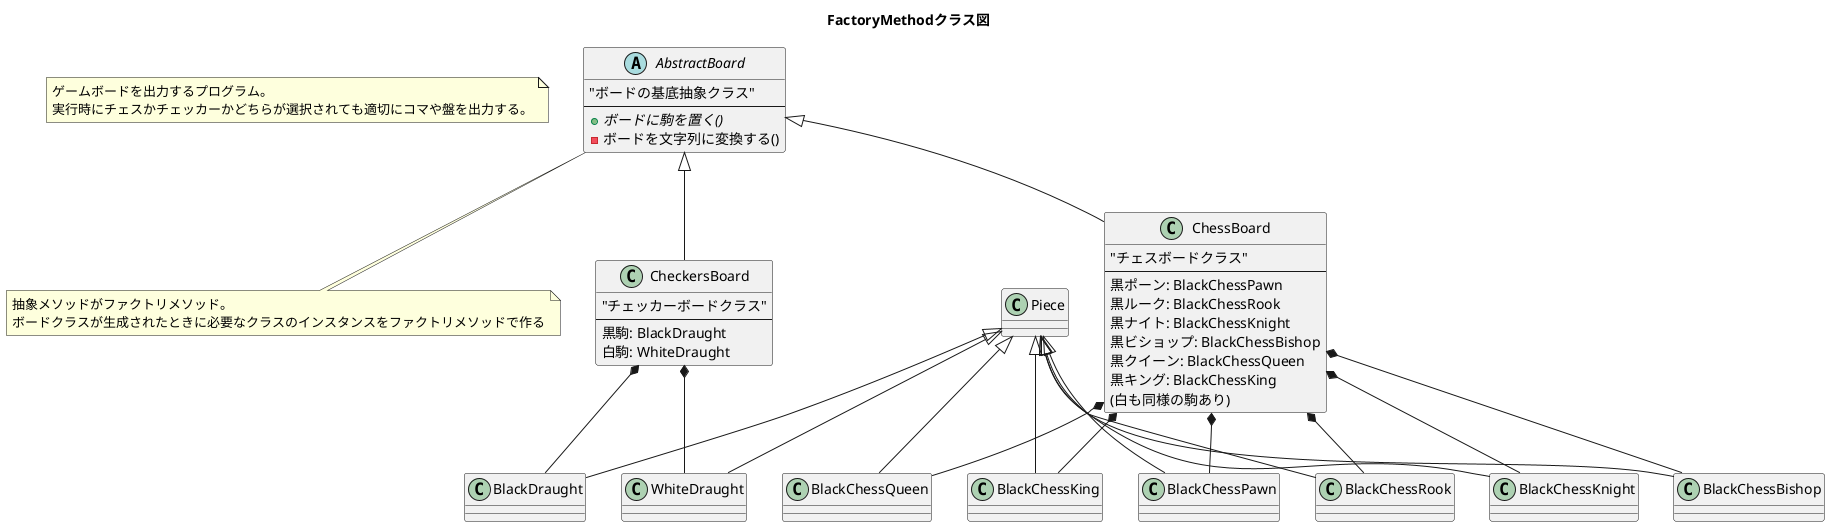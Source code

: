 @startuml

title FactoryMethodクラス図



note as noteAlias
    ゲームボードを出力するプログラム。
    実行時にチェスかチェッカーかどちらが選択されても適切にコマや盤を出力する。
end note


abstract class AbstractBoard {
    "ボードの基底抽象クラス"
    --
    + {abstract}ボードに駒を置く()
    - ボードを文字列に変換する()
}

note bottom of AbstractBoard
    抽象メソッドがファクトリメソッド。
    ボードクラスが生成されたときに必要なクラスのインスタンスをファクトリメソッドで作る
end note

class CheckersBoard {
    "チェッカーボードクラス"
    --
    黒駒: BlackDraught
    白駒: WhiteDraught
}

class ChessBoard {
    "チェスボードクラス"
    --
    黒ポーン: BlackChessPawn
    黒ルーク: BlackChessRook
    黒ナイト: BlackChessKnight
    黒ビショップ: BlackChessBishop
    黒クイーン: BlackChessQueen
    黒キング: BlackChessKing
    (白も同様の駒あり)
}

ChessBoard *-- BlackChessPawn
ChessBoard *-- BlackChessRook
ChessBoard *-- BlackChessKnight
ChessBoard *-- BlackChessBishop
ChessBoard *-- BlackChessQueen
ChessBoard *-- BlackChessKing
CheckersBoard *-- BlackDraught
CheckersBoard *-- WhiteDraught

AbstractBoard <|-- ChessBoard
AbstractBoard <|-- CheckersBoard
Piece <|-- BlackChessPawn
Piece <|-- BlackChessRook
Piece <|-- BlackChessKnight
Piece <|-- BlackChessBishop
Piece <|-- BlackChessQueen
Piece <|-- BlackChessKing
Piece <|-- BlackDraught
Piece <|-- WhiteDraught

@enduml